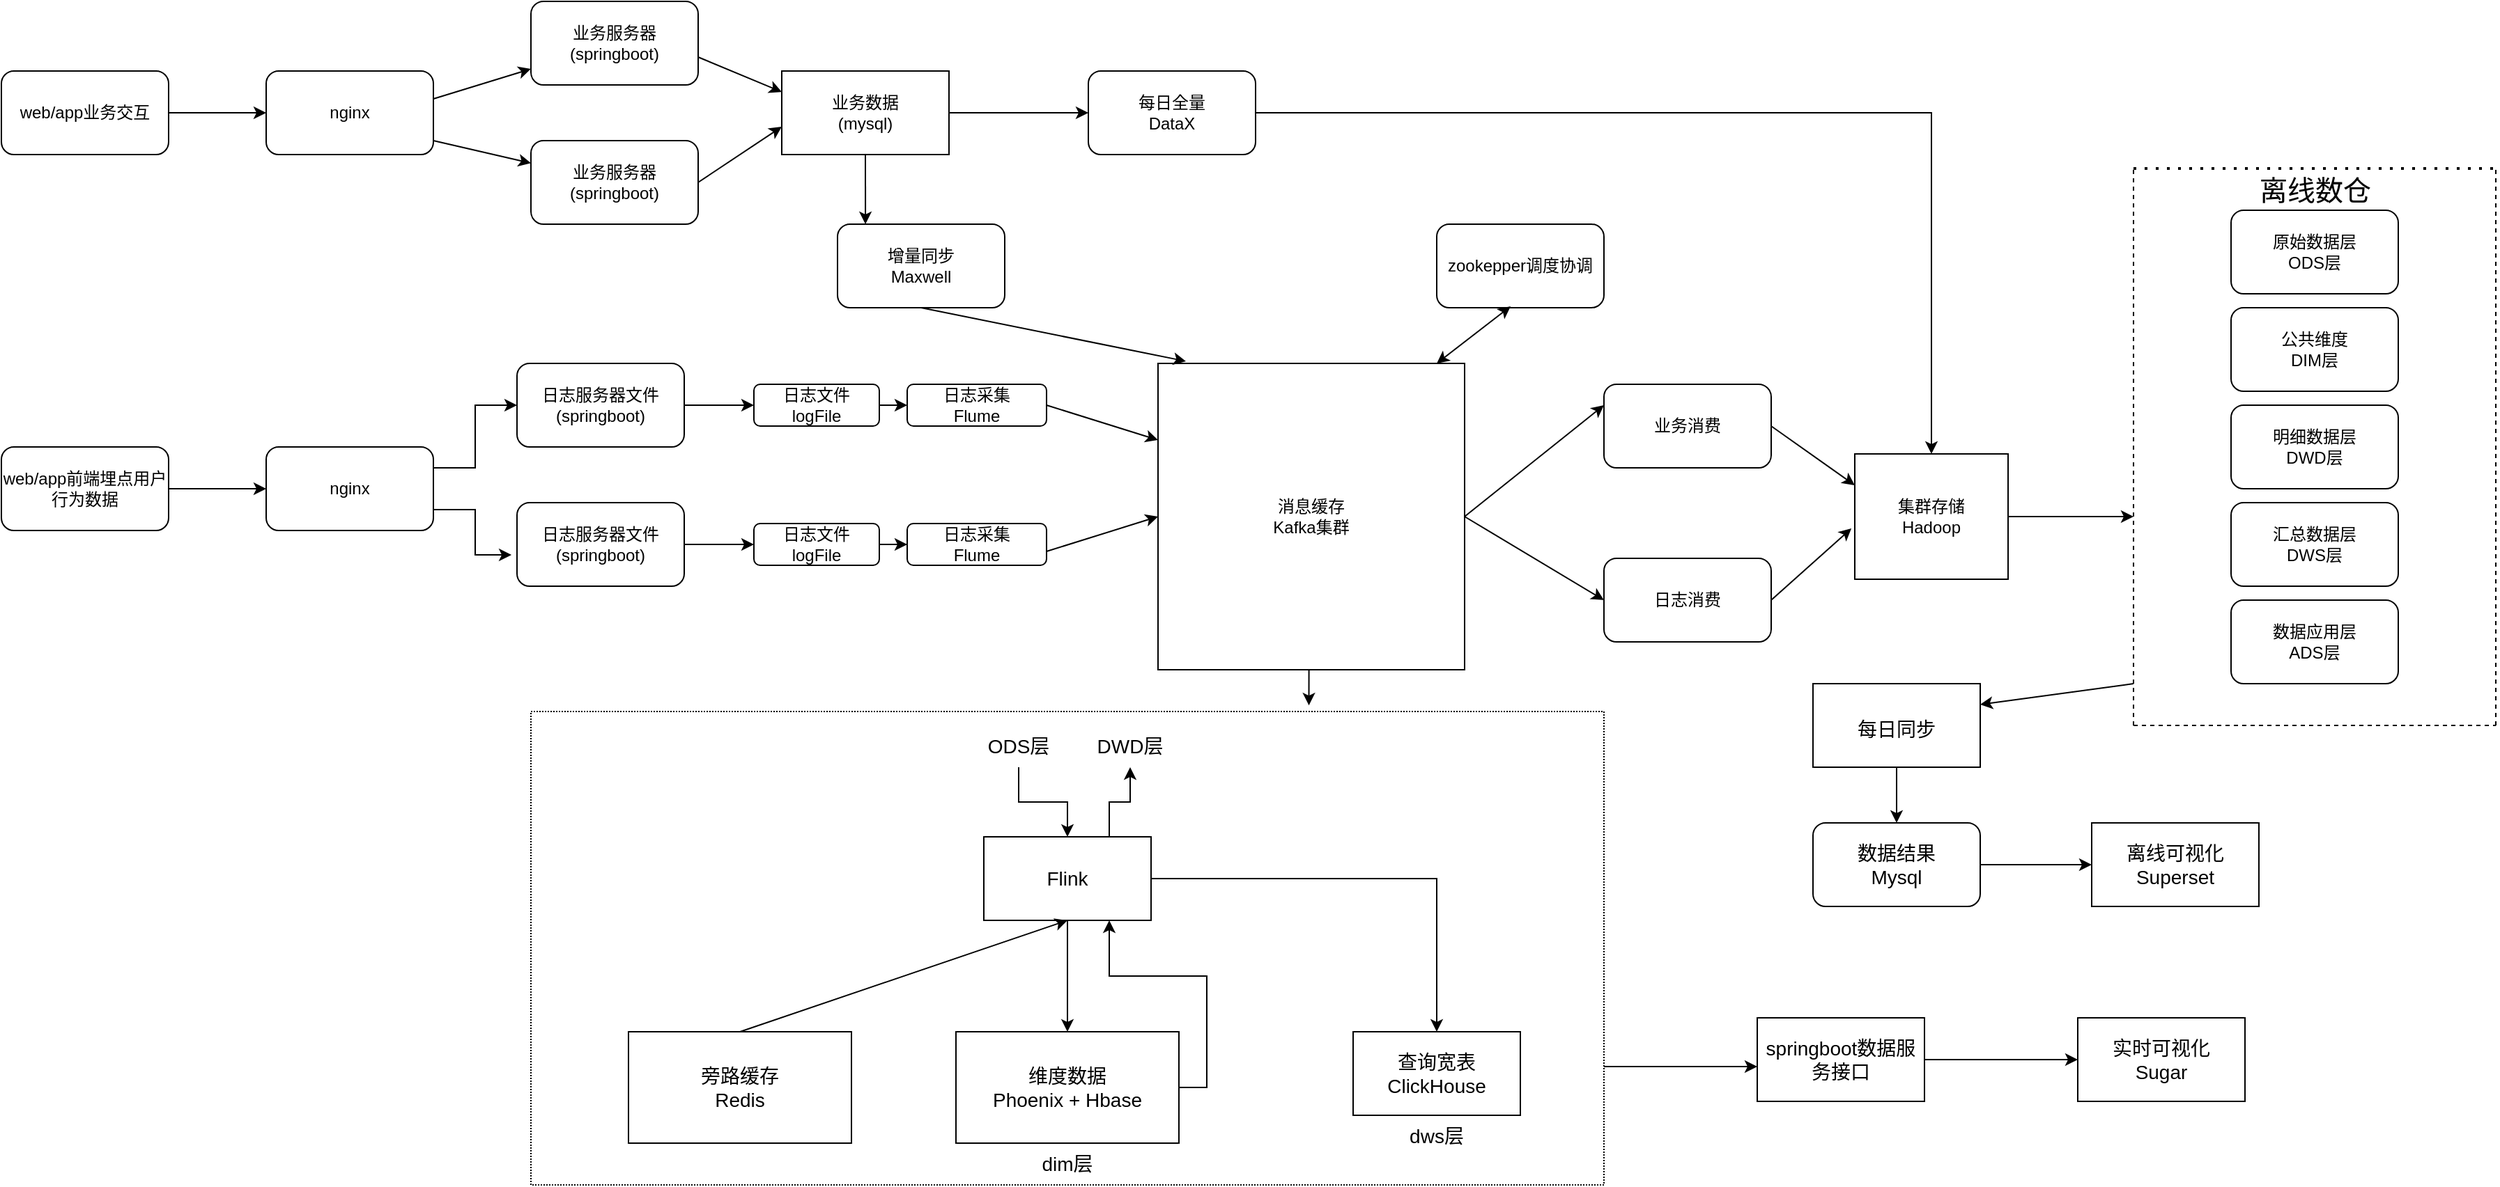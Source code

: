 <mxfile version="20.2.3" type="github">
  <diagram id="mUF7Dhoywo7Pxl9o-WP5" name="第 1 页">
    <mxGraphModel dx="1384" dy="921" grid="1" gridSize="10" guides="1" tooltips="1" connect="1" arrows="1" fold="1" page="1" pageScale="1" pageWidth="1920" pageHeight="1200" math="0" shadow="0">
      <root>
        <mxCell id="0" />
        <mxCell id="1" parent="0" />
        <mxCell id="dPiE7eh1zPIa-c6Ro65R-3" style="edgeStyle=orthogonalEdgeStyle;rounded=0;orthogonalLoop=1;jettySize=auto;html=1;exitX=1;exitY=0.5;exitDx=0;exitDy=0;" edge="1" parent="1" source="dPiE7eh1zPIa-c6Ro65R-1">
          <mxGeometry relative="1" as="geometry">
            <mxPoint x="250" y="110" as="targetPoint" />
          </mxGeometry>
        </mxCell>
        <mxCell id="dPiE7eh1zPIa-c6Ro65R-1" value="web/app业务交互" style="rounded=1;whiteSpace=wrap;html=1;" vertex="1" parent="1">
          <mxGeometry x="60" y="80" width="120" height="60" as="geometry" />
        </mxCell>
        <mxCell id="dPiE7eh1zPIa-c6Ro65R-4" value="nginx" style="rounded=1;whiteSpace=wrap;html=1;" vertex="1" parent="1">
          <mxGeometry x="250" y="80" width="120" height="60" as="geometry" />
        </mxCell>
        <mxCell id="dPiE7eh1zPIa-c6Ro65R-6" value="" style="endArrow=classic;html=1;rounded=0;" edge="1" parent="1" target="dPiE7eh1zPIa-c6Ro65R-9">
          <mxGeometry width="50" height="50" relative="1" as="geometry">
            <mxPoint x="370" y="100" as="sourcePoint" />
            <mxPoint x="440" y="70" as="targetPoint" />
          </mxGeometry>
        </mxCell>
        <mxCell id="dPiE7eh1zPIa-c6Ro65R-7" value="" style="endArrow=classic;html=1;rounded=0;" edge="1" parent="1" target="dPiE7eh1zPIa-c6Ro65R-8">
          <mxGeometry width="50" height="50" relative="1" as="geometry">
            <mxPoint x="370" y="130" as="sourcePoint" />
            <mxPoint x="440" y="150" as="targetPoint" />
          </mxGeometry>
        </mxCell>
        <mxCell id="dPiE7eh1zPIa-c6Ro65R-8" value="业务服务器&lt;br&gt;(springboot)" style="rounded=1;whiteSpace=wrap;html=1;" vertex="1" parent="1">
          <mxGeometry x="440" y="130" width="120" height="60" as="geometry" />
        </mxCell>
        <mxCell id="dPiE7eh1zPIa-c6Ro65R-9" value="业务服务器&lt;br&gt;(springboot)" style="rounded=1;whiteSpace=wrap;html=1;" vertex="1" parent="1">
          <mxGeometry x="440" y="30" width="120" height="60" as="geometry" />
        </mxCell>
        <mxCell id="dPiE7eh1zPIa-c6Ro65R-16" style="edgeStyle=orthogonalEdgeStyle;rounded=0;orthogonalLoop=1;jettySize=auto;html=1;exitX=1;exitY=0.5;exitDx=0;exitDy=0;entryX=0;entryY=0.5;entryDx=0;entryDy=0;" edge="1" parent="1" source="dPiE7eh1zPIa-c6Ro65R-10" target="dPiE7eh1zPIa-c6Ro65R-15">
          <mxGeometry relative="1" as="geometry" />
        </mxCell>
        <mxCell id="dPiE7eh1zPIa-c6Ro65R-10" value="业务数据&lt;br&gt;(mysql)" style="rounded=0;whiteSpace=wrap;html=1;" vertex="1" parent="1">
          <mxGeometry x="620" y="80" width="120" height="60" as="geometry" />
        </mxCell>
        <mxCell id="dPiE7eh1zPIa-c6Ro65R-13" value="" style="endArrow=classic;html=1;rounded=0;exitX=1;exitY=0.5;exitDx=0;exitDy=0;" edge="1" parent="1" source="dPiE7eh1zPIa-c6Ro65R-8">
          <mxGeometry width="50" height="50" relative="1" as="geometry">
            <mxPoint x="570" y="170" as="sourcePoint" />
            <mxPoint x="620" y="120" as="targetPoint" />
          </mxGeometry>
        </mxCell>
        <mxCell id="dPiE7eh1zPIa-c6Ro65R-14" value="" style="endArrow=classic;html=1;rounded=0;entryX=0;entryY=0.25;entryDx=0;entryDy=0;" edge="1" parent="1" target="dPiE7eh1zPIa-c6Ro65R-10">
          <mxGeometry width="50" height="50" relative="1" as="geometry">
            <mxPoint x="560" y="70" as="sourcePoint" />
            <mxPoint x="610" y="20" as="targetPoint" />
          </mxGeometry>
        </mxCell>
        <mxCell id="dPiE7eh1zPIa-c6Ro65R-54" style="edgeStyle=orthogonalEdgeStyle;rounded=0;orthogonalLoop=1;jettySize=auto;html=1;exitX=1;exitY=0.5;exitDx=0;exitDy=0;entryX=0.5;entryY=0;entryDx=0;entryDy=0;" edge="1" parent="1" source="dPiE7eh1zPIa-c6Ro65R-15" target="dPiE7eh1zPIa-c6Ro65R-42">
          <mxGeometry relative="1" as="geometry" />
        </mxCell>
        <mxCell id="dPiE7eh1zPIa-c6Ro65R-15" value="每日全量&lt;br&gt;DataX" style="rounded=1;whiteSpace=wrap;html=1;" vertex="1" parent="1">
          <mxGeometry x="840" y="80" width="120" height="60" as="geometry" />
        </mxCell>
        <mxCell id="dPiE7eh1zPIa-c6Ro65R-19" style="edgeStyle=orthogonalEdgeStyle;rounded=0;orthogonalLoop=1;jettySize=auto;html=1;exitX=1;exitY=0.5;exitDx=0;exitDy=0;entryX=0;entryY=0.5;entryDx=0;entryDy=0;" edge="1" parent="1" source="dPiE7eh1zPIa-c6Ro65R-17" target="dPiE7eh1zPIa-c6Ro65R-18">
          <mxGeometry relative="1" as="geometry" />
        </mxCell>
        <mxCell id="dPiE7eh1zPIa-c6Ro65R-17" value="web/app前端埋点用户行为数据" style="rounded=1;whiteSpace=wrap;html=1;" vertex="1" parent="1">
          <mxGeometry x="60" y="350" width="120" height="60" as="geometry" />
        </mxCell>
        <mxCell id="dPiE7eh1zPIa-c6Ro65R-24" style="edgeStyle=orthogonalEdgeStyle;rounded=0;orthogonalLoop=1;jettySize=auto;html=1;exitX=1;exitY=0.25;exitDx=0;exitDy=0;entryX=0;entryY=0.5;entryDx=0;entryDy=0;" edge="1" parent="1" source="dPiE7eh1zPIa-c6Ro65R-18" target="dPiE7eh1zPIa-c6Ro65R-20">
          <mxGeometry relative="1" as="geometry">
            <Array as="points">
              <mxPoint x="400" y="365" />
              <mxPoint x="400" y="320" />
            </Array>
          </mxGeometry>
        </mxCell>
        <mxCell id="dPiE7eh1zPIa-c6Ro65R-25" style="edgeStyle=orthogonalEdgeStyle;rounded=0;orthogonalLoop=1;jettySize=auto;html=1;exitX=1;exitY=0.75;exitDx=0;exitDy=0;entryX=-0.033;entryY=0.625;entryDx=0;entryDy=0;entryPerimeter=0;" edge="1" parent="1" source="dPiE7eh1zPIa-c6Ro65R-18" target="dPiE7eh1zPIa-c6Ro65R-22">
          <mxGeometry relative="1" as="geometry" />
        </mxCell>
        <mxCell id="dPiE7eh1zPIa-c6Ro65R-18" value="nginx" style="rounded=1;whiteSpace=wrap;html=1;" vertex="1" parent="1">
          <mxGeometry x="250" y="350" width="120" height="60" as="geometry" />
        </mxCell>
        <mxCell id="dPiE7eh1zPIa-c6Ro65R-28" style="edgeStyle=orthogonalEdgeStyle;rounded=0;orthogonalLoop=1;jettySize=auto;html=1;exitX=1;exitY=0.5;exitDx=0;exitDy=0;entryX=0;entryY=0.5;entryDx=0;entryDy=0;" edge="1" parent="1" source="dPiE7eh1zPIa-c6Ro65R-20" target="dPiE7eh1zPIa-c6Ro65R-26">
          <mxGeometry relative="1" as="geometry" />
        </mxCell>
        <mxCell id="dPiE7eh1zPIa-c6Ro65R-20" value="日志服务器文件&lt;br&gt;(springboot)" style="rounded=1;whiteSpace=wrap;html=1;" vertex="1" parent="1">
          <mxGeometry x="430" y="290" width="120" height="60" as="geometry" />
        </mxCell>
        <mxCell id="dPiE7eh1zPIa-c6Ro65R-29" style="edgeStyle=orthogonalEdgeStyle;rounded=0;orthogonalLoop=1;jettySize=auto;html=1;exitX=1;exitY=0.5;exitDx=0;exitDy=0;entryX=0;entryY=0.5;entryDx=0;entryDy=0;" edge="1" parent="1" source="dPiE7eh1zPIa-c6Ro65R-22" target="dPiE7eh1zPIa-c6Ro65R-27">
          <mxGeometry relative="1" as="geometry" />
        </mxCell>
        <mxCell id="dPiE7eh1zPIa-c6Ro65R-22" value="日志服务器文件&lt;br&gt;(springboot)" style="rounded=1;whiteSpace=wrap;html=1;" vertex="1" parent="1">
          <mxGeometry x="430" y="390" width="120" height="60" as="geometry" />
        </mxCell>
        <mxCell id="dPiE7eh1zPIa-c6Ro65R-32" style="edgeStyle=orthogonalEdgeStyle;rounded=0;orthogonalLoop=1;jettySize=auto;html=1;exitX=1;exitY=0.5;exitDx=0;exitDy=0;entryX=0;entryY=0.5;entryDx=0;entryDy=0;" edge="1" parent="1" source="dPiE7eh1zPIa-c6Ro65R-26" target="dPiE7eh1zPIa-c6Ro65R-30">
          <mxGeometry relative="1" as="geometry" />
        </mxCell>
        <mxCell id="dPiE7eh1zPIa-c6Ro65R-26" value="日志文件&lt;br&gt;logFile" style="rounded=1;whiteSpace=wrap;html=1;" vertex="1" parent="1">
          <mxGeometry x="600" y="305" width="90" height="30" as="geometry" />
        </mxCell>
        <mxCell id="dPiE7eh1zPIa-c6Ro65R-33" style="edgeStyle=orthogonalEdgeStyle;rounded=0;orthogonalLoop=1;jettySize=auto;html=1;exitX=1;exitY=0.5;exitDx=0;exitDy=0;" edge="1" parent="1" source="dPiE7eh1zPIa-c6Ro65R-27" target="dPiE7eh1zPIa-c6Ro65R-31">
          <mxGeometry relative="1" as="geometry" />
        </mxCell>
        <mxCell id="dPiE7eh1zPIa-c6Ro65R-27" value="日志文件&lt;br&gt;logFile" style="rounded=1;whiteSpace=wrap;html=1;" vertex="1" parent="1">
          <mxGeometry x="600" y="405" width="90" height="30" as="geometry" />
        </mxCell>
        <mxCell id="dPiE7eh1zPIa-c6Ro65R-30" value="日志采集&lt;br&gt;Flume" style="rounded=1;whiteSpace=wrap;html=1;" vertex="1" parent="1">
          <mxGeometry x="710" y="305" width="100" height="30" as="geometry" />
        </mxCell>
        <mxCell id="dPiE7eh1zPIa-c6Ro65R-31" value="日志采集&lt;br&gt;Flume" style="rounded=1;whiteSpace=wrap;html=1;" vertex="1" parent="1">
          <mxGeometry x="710" y="405" width="100" height="30" as="geometry" />
        </mxCell>
        <mxCell id="dPiE7eh1zPIa-c6Ro65R-99" style="edgeStyle=orthogonalEdgeStyle;rounded=0;orthogonalLoop=1;jettySize=auto;html=1;exitX=0.5;exitY=1;exitDx=0;exitDy=0;entryX=0.725;entryY=-0.013;entryDx=0;entryDy=0;entryPerimeter=0;fontSize=14;" edge="1" parent="1" source="dPiE7eh1zPIa-c6Ro65R-34" target="dPiE7eh1zPIa-c6Ro65R-74">
          <mxGeometry relative="1" as="geometry" />
        </mxCell>
        <mxCell id="dPiE7eh1zPIa-c6Ro65R-34" value="消息缓存&lt;br&gt;Kafka集群" style="whiteSpace=wrap;html=1;aspect=fixed;" vertex="1" parent="1">
          <mxGeometry x="890" y="290" width="220" height="220" as="geometry" />
        </mxCell>
        <mxCell id="dPiE7eh1zPIa-c6Ro65R-35" value="zookepper调度协调" style="rounded=1;whiteSpace=wrap;html=1;" vertex="1" parent="1">
          <mxGeometry x="1090" y="190" width="120" height="60" as="geometry" />
        </mxCell>
        <mxCell id="dPiE7eh1zPIa-c6Ro65R-36" value="" style="endArrow=classic;startArrow=classic;html=1;rounded=0;entryX=0.442;entryY=0.983;entryDx=0;entryDy=0;entryPerimeter=0;" edge="1" parent="1" target="dPiE7eh1zPIa-c6Ro65R-35">
          <mxGeometry width="50" height="50" relative="1" as="geometry">
            <mxPoint x="1090" y="290" as="sourcePoint" />
            <mxPoint x="1140" y="240" as="targetPoint" />
          </mxGeometry>
        </mxCell>
        <mxCell id="dPiE7eh1zPIa-c6Ro65R-40" value="" style="endArrow=classic;html=1;rounded=0;entryX=0;entryY=0.5;entryDx=0;entryDy=0;" edge="1" parent="1" target="dPiE7eh1zPIa-c6Ro65R-34">
          <mxGeometry width="50" height="50" relative="1" as="geometry">
            <mxPoint x="810" y="425" as="sourcePoint" />
            <mxPoint x="860" y="375" as="targetPoint" />
          </mxGeometry>
        </mxCell>
        <mxCell id="dPiE7eh1zPIa-c6Ro65R-41" value="" style="endArrow=classic;html=1;rounded=0;entryX=0;entryY=0.25;entryDx=0;entryDy=0;" edge="1" parent="1" target="dPiE7eh1zPIa-c6Ro65R-34">
          <mxGeometry width="50" height="50" relative="1" as="geometry">
            <mxPoint x="810" y="320" as="sourcePoint" />
            <mxPoint x="860" y="270" as="targetPoint" />
          </mxGeometry>
        </mxCell>
        <mxCell id="dPiE7eh1zPIa-c6Ro65R-65" style="edgeStyle=orthogonalEdgeStyle;rounded=0;orthogonalLoop=1;jettySize=auto;html=1;fontSize=20;" edge="1" parent="1" source="dPiE7eh1zPIa-c6Ro65R-42">
          <mxGeometry relative="1" as="geometry">
            <mxPoint x="1590" y="400" as="targetPoint" />
          </mxGeometry>
        </mxCell>
        <mxCell id="dPiE7eh1zPIa-c6Ro65R-42" value="集群存储&lt;br&gt;Hadoop" style="rounded=0;whiteSpace=wrap;html=1;" vertex="1" parent="1">
          <mxGeometry x="1390" y="355" width="110" height="90" as="geometry" />
        </mxCell>
        <mxCell id="dPiE7eh1zPIa-c6Ro65R-43" value="业务消费" style="rounded=1;whiteSpace=wrap;html=1;" vertex="1" parent="1">
          <mxGeometry x="1210" y="305" width="120" height="60" as="geometry" />
        </mxCell>
        <mxCell id="dPiE7eh1zPIa-c6Ro65R-44" value="日志消费" style="rounded=1;whiteSpace=wrap;html=1;" vertex="1" parent="1">
          <mxGeometry x="1210" y="430" width="120" height="60" as="geometry" />
        </mxCell>
        <mxCell id="dPiE7eh1zPIa-c6Ro65R-45" value="" style="endArrow=classic;html=1;rounded=0;entryX=-0.022;entryY=0.594;entryDx=0;entryDy=0;entryPerimeter=0;" edge="1" parent="1" target="dPiE7eh1zPIa-c6Ro65R-42">
          <mxGeometry width="50" height="50" relative="1" as="geometry">
            <mxPoint x="1330" y="460" as="sourcePoint" />
            <mxPoint x="1380" y="410" as="targetPoint" />
          </mxGeometry>
        </mxCell>
        <mxCell id="dPiE7eh1zPIa-c6Ro65R-46" value="" style="endArrow=classic;html=1;rounded=0;entryX=0;entryY=0.25;entryDx=0;entryDy=0;" edge="1" parent="1" target="dPiE7eh1zPIa-c6Ro65R-42">
          <mxGeometry width="50" height="50" relative="1" as="geometry">
            <mxPoint x="1330" y="335" as="sourcePoint" />
            <mxPoint x="1380" y="285" as="targetPoint" />
          </mxGeometry>
        </mxCell>
        <mxCell id="dPiE7eh1zPIa-c6Ro65R-47" value="" style="endArrow=classic;html=1;rounded=0;entryX=0;entryY=0.5;entryDx=0;entryDy=0;exitX=1;exitY=0.5;exitDx=0;exitDy=0;" edge="1" parent="1" source="dPiE7eh1zPIa-c6Ro65R-34" target="dPiE7eh1zPIa-c6Ro65R-44">
          <mxGeometry width="50" height="50" relative="1" as="geometry">
            <mxPoint x="1110" y="480" as="sourcePoint" />
            <mxPoint x="1160" y="430" as="targetPoint" />
          </mxGeometry>
        </mxCell>
        <mxCell id="dPiE7eh1zPIa-c6Ro65R-48" value="" style="endArrow=classic;html=1;rounded=0;entryX=0;entryY=0.25;entryDx=0;entryDy=0;exitX=1;exitY=0.5;exitDx=0;exitDy=0;" edge="1" parent="1" source="dPiE7eh1zPIa-c6Ro65R-34" target="dPiE7eh1zPIa-c6Ro65R-43">
          <mxGeometry width="50" height="50" relative="1" as="geometry">
            <mxPoint x="1110" y="345" as="sourcePoint" />
            <mxPoint x="1160" y="295" as="targetPoint" />
          </mxGeometry>
        </mxCell>
        <mxCell id="dPiE7eh1zPIa-c6Ro65R-51" value="增量同步&lt;br&gt;Maxwell" style="rounded=1;whiteSpace=wrap;html=1;" vertex="1" parent="1">
          <mxGeometry x="660" y="190" width="120" height="60" as="geometry" />
        </mxCell>
        <mxCell id="dPiE7eh1zPIa-c6Ro65R-52" value="" style="endArrow=classic;html=1;rounded=0;entryX=0.167;entryY=0;entryDx=0;entryDy=0;entryPerimeter=0;" edge="1" parent="1" target="dPiE7eh1zPIa-c6Ro65R-51">
          <mxGeometry width="50" height="50" relative="1" as="geometry">
            <mxPoint x="680" y="140" as="sourcePoint" />
            <mxPoint x="730" y="90" as="targetPoint" />
          </mxGeometry>
        </mxCell>
        <mxCell id="dPiE7eh1zPIa-c6Ro65R-53" value="" style="endArrow=classic;html=1;rounded=0;entryX=0.091;entryY=-0.007;entryDx=0;entryDy=0;entryPerimeter=0;exitX=0.5;exitY=1;exitDx=0;exitDy=0;" edge="1" parent="1" source="dPiE7eh1zPIa-c6Ro65R-51" target="dPiE7eh1zPIa-c6Ro65R-34">
          <mxGeometry width="50" height="50" relative="1" as="geometry">
            <mxPoint x="780" y="245" as="sourcePoint" />
            <mxPoint x="830" y="195" as="targetPoint" />
          </mxGeometry>
        </mxCell>
        <mxCell id="dPiE7eh1zPIa-c6Ro65R-55" value="" style="endArrow=none;dashed=1;html=1;dashPattern=1 3;strokeWidth=2;rounded=0;" edge="1" parent="1">
          <mxGeometry width="50" height="50" relative="1" as="geometry">
            <mxPoint x="1590" y="150" as="sourcePoint" />
            <mxPoint x="1850" y="150" as="targetPoint" />
          </mxGeometry>
        </mxCell>
        <mxCell id="dPiE7eh1zPIa-c6Ro65R-56" value="" style="endArrow=none;dashed=1;html=1;rounded=0;" edge="1" parent="1">
          <mxGeometry width="50" height="50" relative="1" as="geometry">
            <mxPoint x="1590" y="550" as="sourcePoint" />
            <mxPoint x="1590" y="150" as="targetPoint" />
          </mxGeometry>
        </mxCell>
        <mxCell id="dPiE7eh1zPIa-c6Ro65R-57" value="" style="endArrow=none;dashed=1;html=1;rounded=0;" edge="1" parent="1">
          <mxGeometry width="50" height="50" relative="1" as="geometry">
            <mxPoint x="1850" y="550" as="sourcePoint" />
            <mxPoint x="1850" y="150" as="targetPoint" />
          </mxGeometry>
        </mxCell>
        <mxCell id="dPiE7eh1zPIa-c6Ro65R-58" value="" style="endArrow=none;dashed=1;html=1;rounded=0;" edge="1" parent="1">
          <mxGeometry width="50" height="50" relative="1" as="geometry">
            <mxPoint x="1590" y="550" as="sourcePoint" />
            <mxPoint x="1850" y="550" as="targetPoint" />
          </mxGeometry>
        </mxCell>
        <mxCell id="dPiE7eh1zPIa-c6Ro65R-59" value="数据应用层&lt;br&gt;ADS层" style="rounded=1;whiteSpace=wrap;html=1;" vertex="1" parent="1">
          <mxGeometry x="1660" y="460" width="120" height="60" as="geometry" />
        </mxCell>
        <mxCell id="dPiE7eh1zPIa-c6Ro65R-60" value="汇总数据层&lt;br&gt;DWS层" style="rounded=1;whiteSpace=wrap;html=1;" vertex="1" parent="1">
          <mxGeometry x="1660" y="390" width="120" height="60" as="geometry" />
        </mxCell>
        <mxCell id="dPiE7eh1zPIa-c6Ro65R-61" value="明细数据层&lt;br&gt;DWD层" style="rounded=1;whiteSpace=wrap;html=1;" vertex="1" parent="1">
          <mxGeometry x="1660" y="320" width="120" height="60" as="geometry" />
        </mxCell>
        <mxCell id="dPiE7eh1zPIa-c6Ro65R-62" value="公共维度&lt;br&gt;DIM层" style="rounded=1;whiteSpace=wrap;html=1;" vertex="1" parent="1">
          <mxGeometry x="1660" y="250" width="120" height="60" as="geometry" />
        </mxCell>
        <mxCell id="dPiE7eh1zPIa-c6Ro65R-63" value="原始数据层&lt;br&gt;ODS层" style="rounded=1;whiteSpace=wrap;html=1;" vertex="1" parent="1">
          <mxGeometry x="1660" y="180" width="120" height="60" as="geometry" />
        </mxCell>
        <mxCell id="dPiE7eh1zPIa-c6Ro65R-64" value="&lt;font style=&quot;font-size: 20px;&quot;&gt;离线数仓&lt;/font&gt;" style="text;html=1;align=center;verticalAlign=middle;resizable=0;points=[];autosize=1;strokeColor=none;fillColor=none;" vertex="1" parent="1">
          <mxGeometry x="1670" y="145" width="100" height="40" as="geometry" />
        </mxCell>
        <mxCell id="dPiE7eh1zPIa-c6Ro65R-71" style="edgeStyle=orthogonalEdgeStyle;rounded=0;orthogonalLoop=1;jettySize=auto;html=1;exitX=0.5;exitY=1;exitDx=0;exitDy=0;entryX=0.5;entryY=0;entryDx=0;entryDy=0;fontSize=14;" edge="1" parent="1" source="dPiE7eh1zPIa-c6Ro65R-67" target="dPiE7eh1zPIa-c6Ro65R-70">
          <mxGeometry relative="1" as="geometry" />
        </mxCell>
        <mxCell id="dPiE7eh1zPIa-c6Ro65R-67" value="&lt;font style=&quot;font-size: 14px;&quot;&gt;每日同步&lt;/font&gt;" style="rounded=0;whiteSpace=wrap;html=1;fontSize=20;" vertex="1" parent="1">
          <mxGeometry x="1360" y="520" width="120" height="60" as="geometry" />
        </mxCell>
        <mxCell id="dPiE7eh1zPIa-c6Ro65R-69" value="" style="endArrow=classic;html=1;rounded=0;fontSize=14;entryX=1;entryY=0.25;entryDx=0;entryDy=0;" edge="1" parent="1" target="dPiE7eh1zPIa-c6Ro65R-67">
          <mxGeometry width="50" height="50" relative="1" as="geometry">
            <mxPoint x="1590" y="520" as="sourcePoint" />
            <mxPoint x="1470" y="510" as="targetPoint" />
            <Array as="points">
              <mxPoint x="1590" y="520" />
            </Array>
          </mxGeometry>
        </mxCell>
        <mxCell id="dPiE7eh1zPIa-c6Ro65R-73" style="edgeStyle=orthogonalEdgeStyle;rounded=0;orthogonalLoop=1;jettySize=auto;html=1;exitX=1;exitY=0.5;exitDx=0;exitDy=0;entryX=0;entryY=0.5;entryDx=0;entryDy=0;fontSize=14;" edge="1" parent="1" source="dPiE7eh1zPIa-c6Ro65R-70" target="dPiE7eh1zPIa-c6Ro65R-72">
          <mxGeometry relative="1" as="geometry" />
        </mxCell>
        <mxCell id="dPiE7eh1zPIa-c6Ro65R-70" value="数据结果&lt;br&gt;Mysql" style="rounded=1;whiteSpace=wrap;html=1;fontSize=14;" vertex="1" parent="1">
          <mxGeometry x="1360" y="620" width="120" height="60" as="geometry" />
        </mxCell>
        <mxCell id="dPiE7eh1zPIa-c6Ro65R-72" value="离线可视化&lt;br&gt;Superset" style="rounded=0;whiteSpace=wrap;html=1;fontSize=14;" vertex="1" parent="1">
          <mxGeometry x="1560" y="620" width="120" height="60" as="geometry" />
        </mxCell>
        <mxCell id="dPiE7eh1zPIa-c6Ro65R-98" style="edgeStyle=orthogonalEdgeStyle;rounded=0;orthogonalLoop=1;jettySize=auto;html=1;exitX=1;exitY=0.75;exitDx=0;exitDy=0;fontSize=14;" edge="1" parent="1" source="dPiE7eh1zPIa-c6Ro65R-74">
          <mxGeometry relative="1" as="geometry">
            <mxPoint x="1320" y="795" as="targetPoint" />
          </mxGeometry>
        </mxCell>
        <mxCell id="dPiE7eh1zPIa-c6Ro65R-74" value="" style="rounded=0;whiteSpace=wrap;html=1;fontSize=14;dashed=1;dashPattern=1 1;" vertex="1" parent="1">
          <mxGeometry x="440" y="540" width="770" height="340" as="geometry" />
        </mxCell>
        <mxCell id="dPiE7eh1zPIa-c6Ro65R-81" style="edgeStyle=orthogonalEdgeStyle;rounded=0;orthogonalLoop=1;jettySize=auto;html=1;exitX=0.75;exitY=0;exitDx=0;exitDy=0;fontSize=14;" edge="1" parent="1" source="dPiE7eh1zPIa-c6Ro65R-75" target="dPiE7eh1zPIa-c6Ro65R-77">
          <mxGeometry relative="1" as="geometry" />
        </mxCell>
        <mxCell id="dPiE7eh1zPIa-c6Ro65R-88" style="edgeStyle=orthogonalEdgeStyle;rounded=0;orthogonalLoop=1;jettySize=auto;html=1;exitX=0.5;exitY=1;exitDx=0;exitDy=0;fontSize=14;" edge="1" parent="1" source="dPiE7eh1zPIa-c6Ro65R-75" target="dPiE7eh1zPIa-c6Ro65R-87">
          <mxGeometry relative="1" as="geometry" />
        </mxCell>
        <mxCell id="dPiE7eh1zPIa-c6Ro65R-91" style="edgeStyle=orthogonalEdgeStyle;rounded=0;orthogonalLoop=1;jettySize=auto;html=1;exitX=1;exitY=0.5;exitDx=0;exitDy=0;entryX=0.5;entryY=0;entryDx=0;entryDy=0;fontSize=14;" edge="1" parent="1" source="dPiE7eh1zPIa-c6Ro65R-75" target="dPiE7eh1zPIa-c6Ro65R-90">
          <mxGeometry relative="1" as="geometry" />
        </mxCell>
        <mxCell id="dPiE7eh1zPIa-c6Ro65R-75" value="Flink" style="rounded=0;whiteSpace=wrap;html=1;fontSize=14;" vertex="1" parent="1">
          <mxGeometry x="765" y="630" width="120" height="60" as="geometry" />
        </mxCell>
        <mxCell id="dPiE7eh1zPIa-c6Ro65R-80" value="" style="edgeStyle=orthogonalEdgeStyle;rounded=0;orthogonalLoop=1;jettySize=auto;html=1;fontSize=14;" edge="1" parent="1" source="dPiE7eh1zPIa-c6Ro65R-76" target="dPiE7eh1zPIa-c6Ro65R-75">
          <mxGeometry relative="1" as="geometry" />
        </mxCell>
        <mxCell id="dPiE7eh1zPIa-c6Ro65R-76" value="ODS层" style="text;html=1;strokeColor=none;fillColor=none;align=center;verticalAlign=middle;whiteSpace=wrap;rounded=0;fontSize=14;" vertex="1" parent="1">
          <mxGeometry x="760" y="550" width="60" height="30" as="geometry" />
        </mxCell>
        <mxCell id="dPiE7eh1zPIa-c6Ro65R-77" value="DWD层" style="text;html=1;strokeColor=none;fillColor=none;align=center;verticalAlign=middle;whiteSpace=wrap;rounded=0;fontSize=14;" vertex="1" parent="1">
          <mxGeometry x="840" y="550" width="60" height="30" as="geometry" />
        </mxCell>
        <mxCell id="dPiE7eh1zPIa-c6Ro65R-82" value="旁路缓存&lt;br&gt;Redis" style="rounded=0;whiteSpace=wrap;html=1;fontSize=14;" vertex="1" parent="1">
          <mxGeometry x="510" y="770" width="160" height="80" as="geometry" />
        </mxCell>
        <mxCell id="dPiE7eh1zPIa-c6Ro65R-85" value="" style="endArrow=classic;html=1;rounded=0;fontSize=14;entryX=0.5;entryY=1;entryDx=0;entryDy=0;" edge="1" parent="1" target="dPiE7eh1zPIa-c6Ro65R-75">
          <mxGeometry width="50" height="50" relative="1" as="geometry">
            <mxPoint x="590" y="770" as="sourcePoint" />
            <mxPoint x="640" y="720" as="targetPoint" />
          </mxGeometry>
        </mxCell>
        <mxCell id="dPiE7eh1zPIa-c6Ro65R-89" style="edgeStyle=orthogonalEdgeStyle;rounded=0;orthogonalLoop=1;jettySize=auto;html=1;exitX=1;exitY=0.5;exitDx=0;exitDy=0;entryX=0.75;entryY=1;entryDx=0;entryDy=0;fontSize=14;" edge="1" parent="1" source="dPiE7eh1zPIa-c6Ro65R-87" target="dPiE7eh1zPIa-c6Ro65R-75">
          <mxGeometry relative="1" as="geometry" />
        </mxCell>
        <mxCell id="dPiE7eh1zPIa-c6Ro65R-87" value="维度数据&lt;br&gt;Phoenix + Hbase" style="rounded=0;whiteSpace=wrap;html=1;fontSize=14;" vertex="1" parent="1">
          <mxGeometry x="745" y="770" width="160" height="80" as="geometry" />
        </mxCell>
        <mxCell id="dPiE7eh1zPIa-c6Ro65R-90" value="查询宽表&lt;br&gt;ClickHouse" style="rounded=0;whiteSpace=wrap;html=1;fontSize=14;" vertex="1" parent="1">
          <mxGeometry x="1030" y="770" width="120" height="60" as="geometry" />
        </mxCell>
        <mxCell id="dPiE7eh1zPIa-c6Ro65R-92" value="dim层" style="text;html=1;strokeColor=none;fillColor=none;align=center;verticalAlign=middle;whiteSpace=wrap;rounded=0;fontSize=14;" vertex="1" parent="1">
          <mxGeometry x="795" y="850" width="60" height="30" as="geometry" />
        </mxCell>
        <mxCell id="dPiE7eh1zPIa-c6Ro65R-93" value="dws层" style="text;html=1;strokeColor=none;fillColor=none;align=center;verticalAlign=middle;whiteSpace=wrap;rounded=0;fontSize=14;" vertex="1" parent="1">
          <mxGeometry x="1060" y="830" width="60" height="30" as="geometry" />
        </mxCell>
        <mxCell id="dPiE7eh1zPIa-c6Ro65R-97" style="edgeStyle=orthogonalEdgeStyle;rounded=0;orthogonalLoop=1;jettySize=auto;html=1;exitX=1;exitY=0.5;exitDx=0;exitDy=0;entryX=0;entryY=0.5;entryDx=0;entryDy=0;fontSize=14;" edge="1" parent="1" source="dPiE7eh1zPIa-c6Ro65R-94" target="dPiE7eh1zPIa-c6Ro65R-96">
          <mxGeometry relative="1" as="geometry" />
        </mxCell>
        <mxCell id="dPiE7eh1zPIa-c6Ro65R-94" value="springboot数据服务接口" style="rounded=0;whiteSpace=wrap;html=1;fontSize=14;" vertex="1" parent="1">
          <mxGeometry x="1320" y="760" width="120" height="60" as="geometry" />
        </mxCell>
        <mxCell id="dPiE7eh1zPIa-c6Ro65R-96" value="实时可视化&lt;br&gt;Sugar" style="rounded=0;whiteSpace=wrap;html=1;fontSize=14;" vertex="1" parent="1">
          <mxGeometry x="1550" y="760" width="120" height="60" as="geometry" />
        </mxCell>
      </root>
    </mxGraphModel>
  </diagram>
</mxfile>
